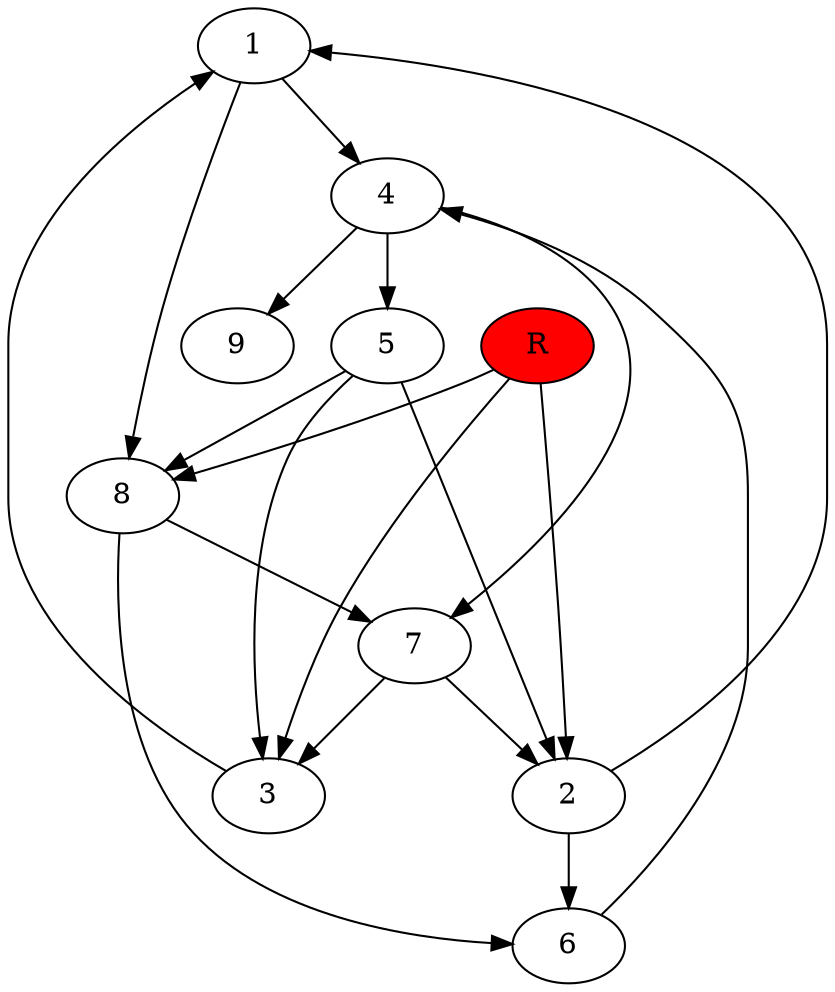 digraph prb56140 {
	1
	2
	3
	4
	5
	6
	7
	8
	R [fillcolor="#ff0000" style=filled]
	1 -> 4
	1 -> 8
	2 -> 1
	2 -> 6
	3 -> 1
	4 -> 5
	4 -> 7
	4 -> 9
	5 -> 2
	5 -> 3
	5 -> 8
	6 -> 4
	7 -> 2
	7 -> 3
	8 -> 6
	8 -> 7
	R -> 2
	R -> 3
	R -> 8
}
